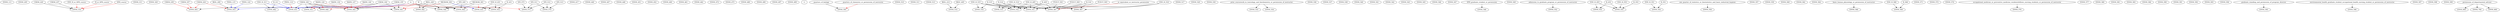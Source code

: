 digraph G {
    ENVH_111;
    ENVH_205;
    edge [color=black];
    CHEM_220 -> ENVH_310;
    CHEM_237 -> ENVH_310;
    edge [color=red];
    ENV_H_or_SPH_course -> ENVH_310;
    H_or_SPH_course -> ENVH_310;
    SPH_course -> ENVH_310;
    ENVH_311;
    ENVH_320;
    edge [color=black];
    BIOL_220 -> ENVH_405;
    edge [color=red];
    CHEM_224 -> ENVH_405;
    CHEM_239 -> ENVH_405;
    CHEM_337 -> ENVH_405;
    ENVH_417;
    edge [color=black];
    CHEM_162 -> ENVH_431;
    CHEM_164 -> ENVH_431;
    edge [color=red];
    PHYS_114 -> ENVH_431;
    edge [color=blue];
    ENV_H_311 -> ENVH_431;
    H_311 -> ENVH_431;
    A -> ENVH_431;
    edge [color=black];
    ENV_H_431 -> ENVH_432;
    H_431 -> ENVH_432;
    W -> ENVH_432;
    edge [color=black];
    ENV_H_431 -> ENVH_433;
    H_431 -> ENVH_433;
    edge [color=red];
    MICROM_301 -> ENVH_433;
    edge [color=blue];
    MICROM_302 -> ENVH_433;
    ENVH_440;
    edge [color=black];
    CHEM_155 -> ENVH_441;
    CHEM_162 -> ENVH_441;
    CHEM_164 -> ENVH_441;
    edge [color=red];
    MICROM_302 -> ENVH_441;
    W -> ENVH_441;
    edge [color=black];
    BIOL_220 -> ENVH_442;
    W -> ENVH_442;
    edge [color=black];
    EPI_320 -> ENVH_444;
    BIOL_220 -> ENVH_444;
    MICROM_301 -> ENVH_444;
    A -> ENVH_444;
    edge [color=black];
    CHEM_155 -> ENVH_445;
    CHEM_162 -> ENVH_445;
    CHEM_164 -> ENVH_445;
    edge [color=red];
    MATH_124 -> ENVH_445;
    MATH_127 -> ENVH_445;
    MATH_134 -> ENVH_445;
    MATH_144 -> ENVH_445;
    edge [color=black];
    CHEM_162 -> ENVH_446;
    edge [color=red];
    MATH_124 -> ENVH_446;
    W -> ENVH_446;
    ENVH_447;
    ENVH_448;
    ENVH_451;
    ENVH_452;
    edge [color=black];
    BIOL_200 -> ENVH_453;
    edge [color=red];
    CHEM_224 -> ENVH_453;
    edge [color=blue];
    PHYS_115 -> ENVH_453;
    PHYS_122 -> ENVH_453;
    A -> ENVH_453;
    ENVH_460;
    ENVH_461;
    ENVH_462;
    ENVH_472;
    ENVH_473;
    ENVH_480;
    edge [color=black];
    ENV_H_311 -> ENVH_482;
    H_311 -> ENVH_482;
    ENVH_490;
    ENVH_497;
    ENVH_499;
    edge [color=black];
    2_quarters_of_biology -> ENVH_505;
    edge [color=red];
    2_quarters_of_chemistry_or_permission_of_instructor -> ENVH_505;
    ENVH_510;
    ENVH_511;
    ENVH_513;
    edge [color=black];
    BIOL_212 -> ENVH_514;
    BIOC_405 -> ENVH_514;
    edge [color=black];
    ENV_H_514 -> ENVH_515;
    H_514 -> ENVH_515;
    edge [color=black];
    ENV_H_515 -> ENVH_516;
    H_515 -> ENVH_516;
    ENVH_517;
    ENVH_520;
    ENVH_530;
    edge [color=black];
    ENV_H_514 -> ENVH_531;
    H_514 -> ENVH_531;
    ENV_H_515 -> ENVH_531;
    H_515 -> ENVH_531;
    ENV_H_516 -> ENVH_531;
    H_516 -> ENVH_531;
    ENV_H_405 -> ENVH_531;
    H_405 -> ENVH_531;
    edge [color=black];
    ENV_H_514 -> ENVH_532;
    H_514 -> ENVH_532;
    ENV_H_515 -> ENVH_532;
    H_515 -> ENVH_532;
    ENV_H_405 -> ENVH_532;
    H_405 -> ENVH_532;
    edge [color=black];
    prior_coursework_in_toxicology_and_biochemistry_or_permission_of_instructor -> ENVH_533;
    edge [color=black];
    prior_coursework_in_toxicology_and_biochemistry_or_permission_of_instructor -> ENVH_534;
    ENVH_536;
    ENVH_537;
    ENVH_538;
    ENVH_540;
    ENVH_541;
    ENVH_542;
    ENVH_543;
    edge [color=black];
    EPI_320 -> ENVH_544;
    BIOL_220 -> ENVH_544;
    MICROM_301 -> ENVH_544;
    A -> ENVH_544;
    ENVH_545;
    ENVH_546;
    ENVH_547;
    edge [color=black];
    SPH_graduate_student_or_permission -> ENVH_548;
    ENVH_549;
    edge [color=black];
    CHEM_162 -> ENVH_551;
    edge [color=red];
    MATH_124 -> ENVH_551;
    A -> ENVH_551;
    edge [color=black];
    admission_to_graduate_program_or_permission_of_instructor -> ENVH_552;
    edge [color=black];
    ENV_H_453 -> ENVH_553;
    H_453 -> ENVH_553;
    edge [color=black];
    ENV_H_551 -> ENVH_554;
    H_551 -> ENVH_554;
    edge [color=black];
    ENV_H_453 -> ENVH_555;
    H_453 -> ENVH_555;
    ENV_H_553 -> ENVH_555;
    H_553 -> ENVH_555;
    edge [color=black];
    one_quarter_of_statistics_or_biostatistics_and_basic_industrial_hygiene -> ENVH_556;
    ENVH_557;
    ENVH_559;
    ENVH_560;
    ENVH_562;
    ENVH_564;
    edge [color=black];
    basic_human_physiology_or_permission_of_instructor -> ENVH_566;
    edge [color=black];
    ENV_H_516 -> ENVH_567;
    H_516 -> ENVH_567;
    ENV_H_405 -> ENVH_567;
    H_405 -> ENVH_567;
    edge [color=black];
    ENV_H_566 -> ENVH_569;
    H_566 -> ENVH_569;
    edge [color=black];
    EPI_511 -> ENVH_570;
    EPI_512 -> ENVH_570;
    EPI_513 -> ENVH_570;
    ENVH_571;
    ENVH_572;
    edge [color=black];
    EPI_511 -> ENVH_573;
    EPI_512 -> ENVH_573;
    EPI_573 -> ENVH_573;
    edge [color=red];
    A -> ENVH_573;
    ENVH_574;
    edge [color=black];
    occupational_medicine_or_preventive_medicine_residentsfellows_nursing_students_or_permission_of_instructor -> ENVH_576;
    ENVH_577;
    ENVH_580;
    ENVH_581;
    ENVH_583;
    ENVH_584;
    edge [color=black];
    ENV_H_405 -> ENVH_587;
    H_405 -> ENVH_587;
    ENV_H_514 -> ENVH_587;
    H_514 -> ENVH_587;
    ENV_H_515 -> ENVH_587;
    H_515 -> ENVH_587;
    ENV_H_516 -> ENVH_587;
    H_516 -> ENVH_587;
    PCEUT_501 -> ENVH_587;
    PCEUT_502 -> ENVH_587;
    PCEUT_503 -> ENVH_587;
    edge [color=red];
    or_equivalent_or_instructor_permission -> ENVH_587;
    ENVH_590;
    ENVH_591;
    ENVH_592;
    ENVH_593;
    ENVH_594;
    edge [color=black];
    graduate_standing_and_permission_of_program_director -> ENVH_595;
    edge [color=black];
    environmental_health_graduate_student_occupational_health_nursing_student_or_permission_of_instructor -> ENVH_596;
    ENVH_597;
    ENVH_598;
    ENVH_599;
    edge [color=black];
    permission_of_departmental_adviser -> ENVH_600;
    edge [color=black];
    permission_of_departmental_adviser -> ENVH_700;
    edge [color=black];
    permission_of_departmental_adviser -> ENVH_800;
}
